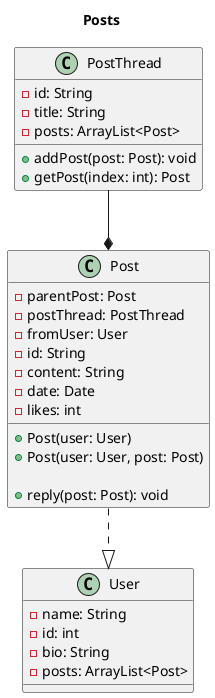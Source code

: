 @startuml
'https://plantuml.com/class-diagram
title Posts

class PostThread {
    - id: String
    - title: String
    - posts: ArrayList<Post>

    + addPost(post: Post): void
    + getPost(index: int): Post
}

Post ..|> User
PostThread --* Post

class Post {
    - parentPost: Post
    - postThread: PostThread
    - fromUser: User
    - id: String
    - content: String
    - date: Date
    - likes: int


    + Post(user: User)
    + Post(user: User, post: Post)

    + reply(post: Post): void
}

class User {
    - name: String
    - id: int
    - bio: String
    - posts: ArrayList<Post>
}

@enduml
